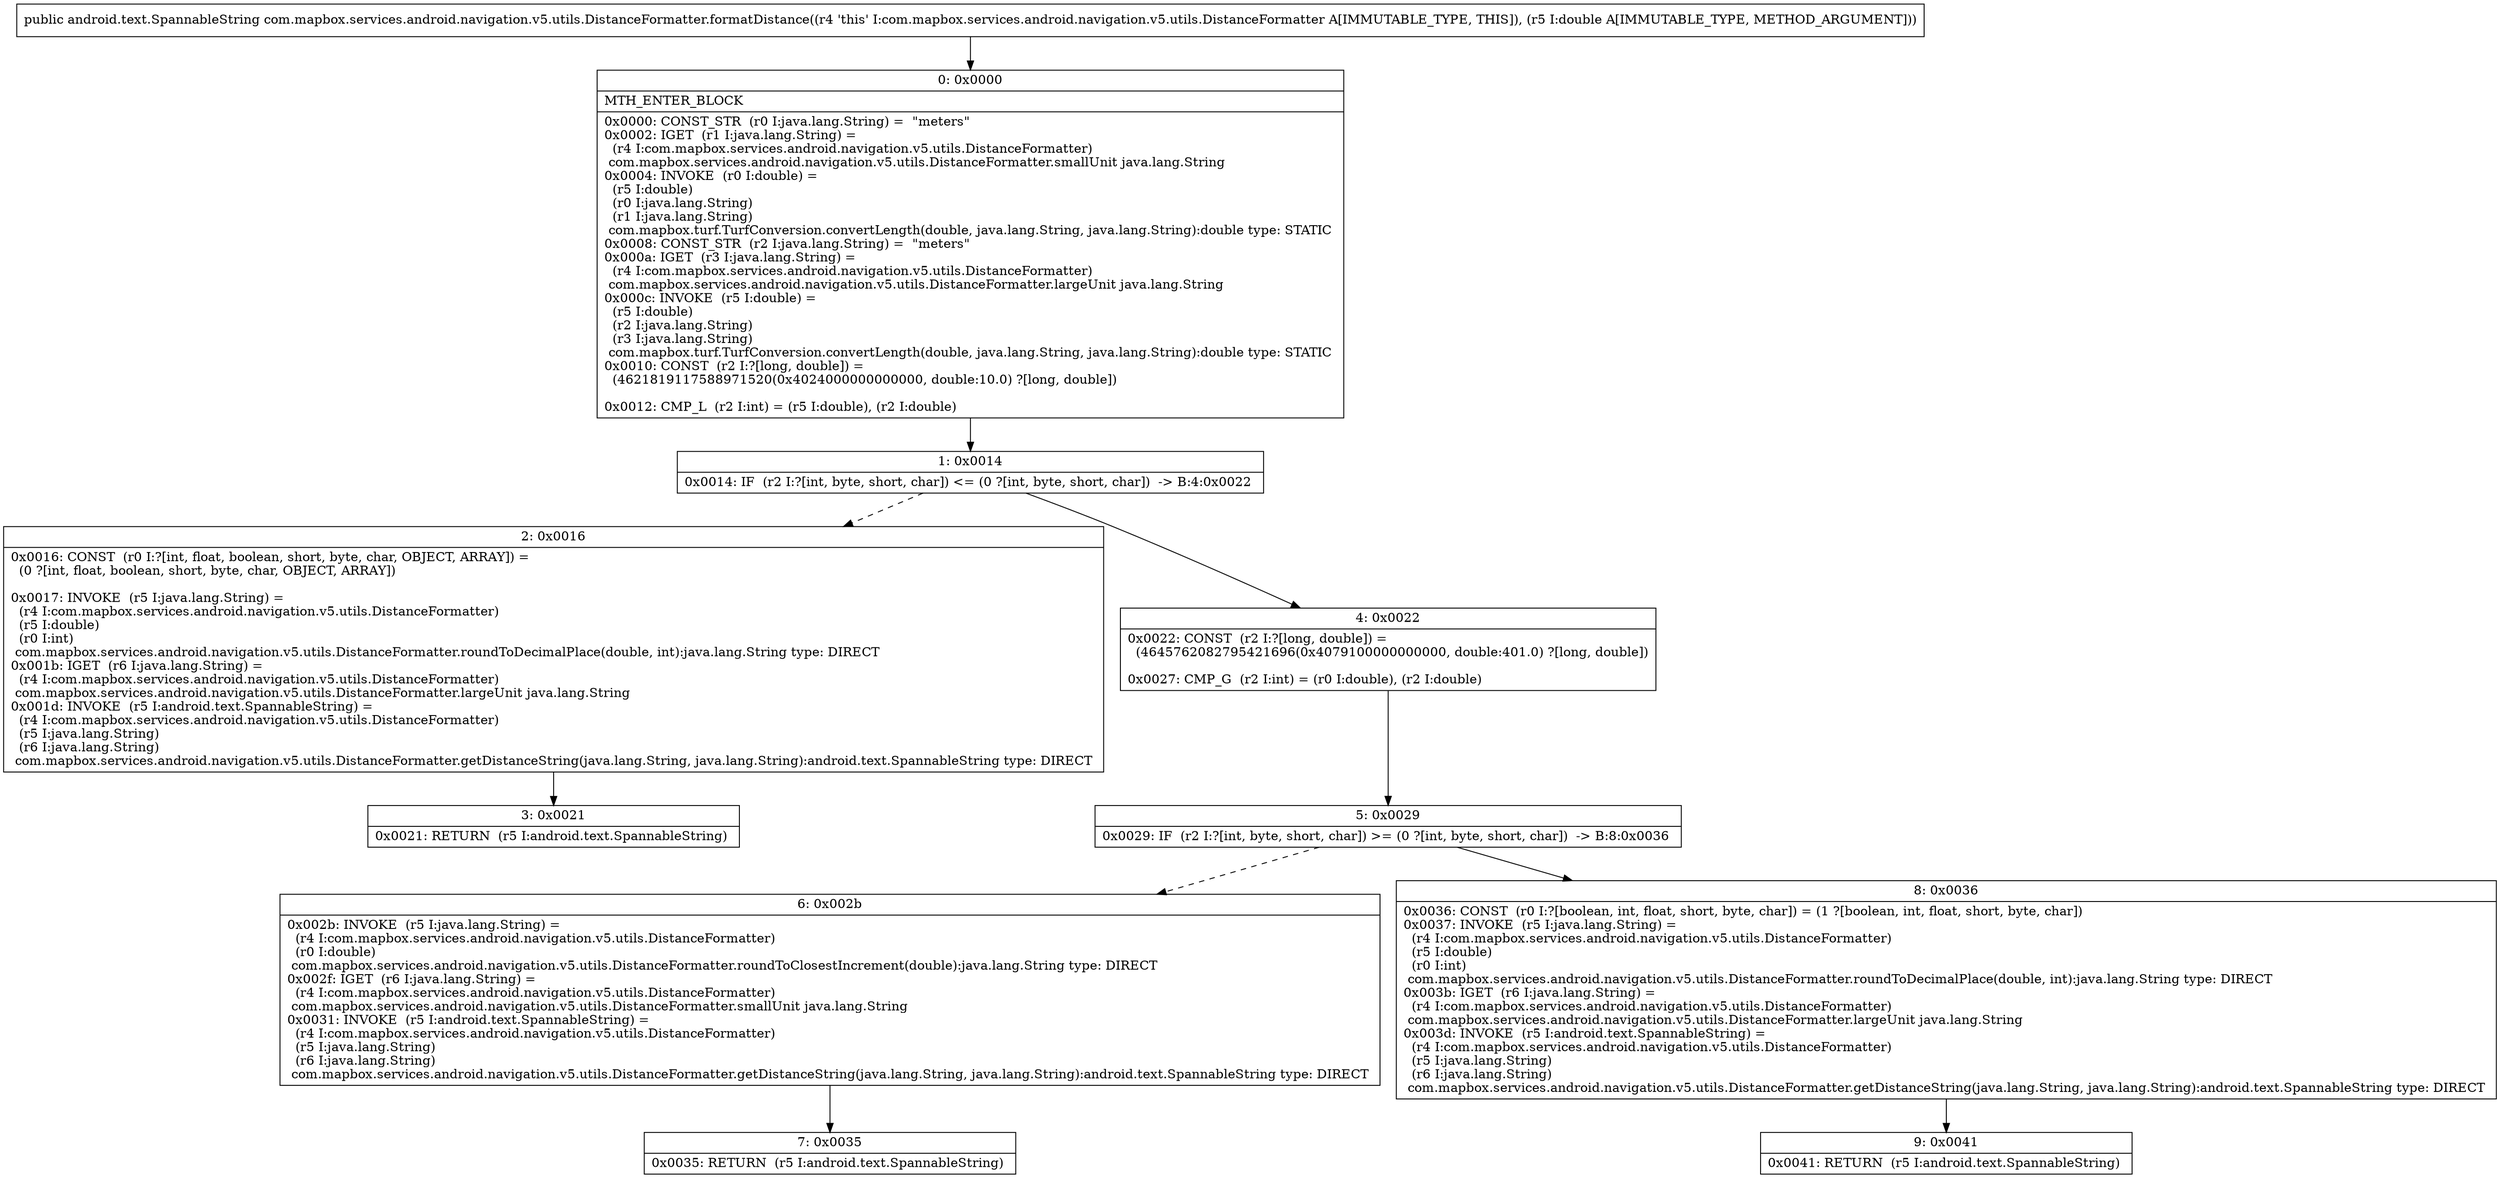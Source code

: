 digraph "CFG forcom.mapbox.services.android.navigation.v5.utils.DistanceFormatter.formatDistance(D)Landroid\/text\/SpannableString;" {
Node_0 [shape=record,label="{0\:\ 0x0000|MTH_ENTER_BLOCK\l|0x0000: CONST_STR  (r0 I:java.lang.String) =  \"meters\" \l0x0002: IGET  (r1 I:java.lang.String) = \l  (r4 I:com.mapbox.services.android.navigation.v5.utils.DistanceFormatter)\l com.mapbox.services.android.navigation.v5.utils.DistanceFormatter.smallUnit java.lang.String \l0x0004: INVOKE  (r0 I:double) = \l  (r5 I:double)\l  (r0 I:java.lang.String)\l  (r1 I:java.lang.String)\l com.mapbox.turf.TurfConversion.convertLength(double, java.lang.String, java.lang.String):double type: STATIC \l0x0008: CONST_STR  (r2 I:java.lang.String) =  \"meters\" \l0x000a: IGET  (r3 I:java.lang.String) = \l  (r4 I:com.mapbox.services.android.navigation.v5.utils.DistanceFormatter)\l com.mapbox.services.android.navigation.v5.utils.DistanceFormatter.largeUnit java.lang.String \l0x000c: INVOKE  (r5 I:double) = \l  (r5 I:double)\l  (r2 I:java.lang.String)\l  (r3 I:java.lang.String)\l com.mapbox.turf.TurfConversion.convertLength(double, java.lang.String, java.lang.String):double type: STATIC \l0x0010: CONST  (r2 I:?[long, double]) = \l  (4621819117588971520(0x4024000000000000, double:10.0) ?[long, double])\l \l0x0012: CMP_L  (r2 I:int) = (r5 I:double), (r2 I:double) \l}"];
Node_1 [shape=record,label="{1\:\ 0x0014|0x0014: IF  (r2 I:?[int, byte, short, char]) \<= (0 ?[int, byte, short, char])  \-\> B:4:0x0022 \l}"];
Node_2 [shape=record,label="{2\:\ 0x0016|0x0016: CONST  (r0 I:?[int, float, boolean, short, byte, char, OBJECT, ARRAY]) = \l  (0 ?[int, float, boolean, short, byte, char, OBJECT, ARRAY])\l \l0x0017: INVOKE  (r5 I:java.lang.String) = \l  (r4 I:com.mapbox.services.android.navigation.v5.utils.DistanceFormatter)\l  (r5 I:double)\l  (r0 I:int)\l com.mapbox.services.android.navigation.v5.utils.DistanceFormatter.roundToDecimalPlace(double, int):java.lang.String type: DIRECT \l0x001b: IGET  (r6 I:java.lang.String) = \l  (r4 I:com.mapbox.services.android.navigation.v5.utils.DistanceFormatter)\l com.mapbox.services.android.navigation.v5.utils.DistanceFormatter.largeUnit java.lang.String \l0x001d: INVOKE  (r5 I:android.text.SpannableString) = \l  (r4 I:com.mapbox.services.android.navigation.v5.utils.DistanceFormatter)\l  (r5 I:java.lang.String)\l  (r6 I:java.lang.String)\l com.mapbox.services.android.navigation.v5.utils.DistanceFormatter.getDistanceString(java.lang.String, java.lang.String):android.text.SpannableString type: DIRECT \l}"];
Node_3 [shape=record,label="{3\:\ 0x0021|0x0021: RETURN  (r5 I:android.text.SpannableString) \l}"];
Node_4 [shape=record,label="{4\:\ 0x0022|0x0022: CONST  (r2 I:?[long, double]) = \l  (4645762082795421696(0x4079100000000000, double:401.0) ?[long, double])\l \l0x0027: CMP_G  (r2 I:int) = (r0 I:double), (r2 I:double) \l}"];
Node_5 [shape=record,label="{5\:\ 0x0029|0x0029: IF  (r2 I:?[int, byte, short, char]) \>= (0 ?[int, byte, short, char])  \-\> B:8:0x0036 \l}"];
Node_6 [shape=record,label="{6\:\ 0x002b|0x002b: INVOKE  (r5 I:java.lang.String) = \l  (r4 I:com.mapbox.services.android.navigation.v5.utils.DistanceFormatter)\l  (r0 I:double)\l com.mapbox.services.android.navigation.v5.utils.DistanceFormatter.roundToClosestIncrement(double):java.lang.String type: DIRECT \l0x002f: IGET  (r6 I:java.lang.String) = \l  (r4 I:com.mapbox.services.android.navigation.v5.utils.DistanceFormatter)\l com.mapbox.services.android.navigation.v5.utils.DistanceFormatter.smallUnit java.lang.String \l0x0031: INVOKE  (r5 I:android.text.SpannableString) = \l  (r4 I:com.mapbox.services.android.navigation.v5.utils.DistanceFormatter)\l  (r5 I:java.lang.String)\l  (r6 I:java.lang.String)\l com.mapbox.services.android.navigation.v5.utils.DistanceFormatter.getDistanceString(java.lang.String, java.lang.String):android.text.SpannableString type: DIRECT \l}"];
Node_7 [shape=record,label="{7\:\ 0x0035|0x0035: RETURN  (r5 I:android.text.SpannableString) \l}"];
Node_8 [shape=record,label="{8\:\ 0x0036|0x0036: CONST  (r0 I:?[boolean, int, float, short, byte, char]) = (1 ?[boolean, int, float, short, byte, char]) \l0x0037: INVOKE  (r5 I:java.lang.String) = \l  (r4 I:com.mapbox.services.android.navigation.v5.utils.DistanceFormatter)\l  (r5 I:double)\l  (r0 I:int)\l com.mapbox.services.android.navigation.v5.utils.DistanceFormatter.roundToDecimalPlace(double, int):java.lang.String type: DIRECT \l0x003b: IGET  (r6 I:java.lang.String) = \l  (r4 I:com.mapbox.services.android.navigation.v5.utils.DistanceFormatter)\l com.mapbox.services.android.navigation.v5.utils.DistanceFormatter.largeUnit java.lang.String \l0x003d: INVOKE  (r5 I:android.text.SpannableString) = \l  (r4 I:com.mapbox.services.android.navigation.v5.utils.DistanceFormatter)\l  (r5 I:java.lang.String)\l  (r6 I:java.lang.String)\l com.mapbox.services.android.navigation.v5.utils.DistanceFormatter.getDistanceString(java.lang.String, java.lang.String):android.text.SpannableString type: DIRECT \l}"];
Node_9 [shape=record,label="{9\:\ 0x0041|0x0041: RETURN  (r5 I:android.text.SpannableString) \l}"];
MethodNode[shape=record,label="{public android.text.SpannableString com.mapbox.services.android.navigation.v5.utils.DistanceFormatter.formatDistance((r4 'this' I:com.mapbox.services.android.navigation.v5.utils.DistanceFormatter A[IMMUTABLE_TYPE, THIS]), (r5 I:double A[IMMUTABLE_TYPE, METHOD_ARGUMENT])) }"];
MethodNode -> Node_0;
Node_0 -> Node_1;
Node_1 -> Node_2[style=dashed];
Node_1 -> Node_4;
Node_2 -> Node_3;
Node_4 -> Node_5;
Node_5 -> Node_6[style=dashed];
Node_5 -> Node_8;
Node_6 -> Node_7;
Node_8 -> Node_9;
}

